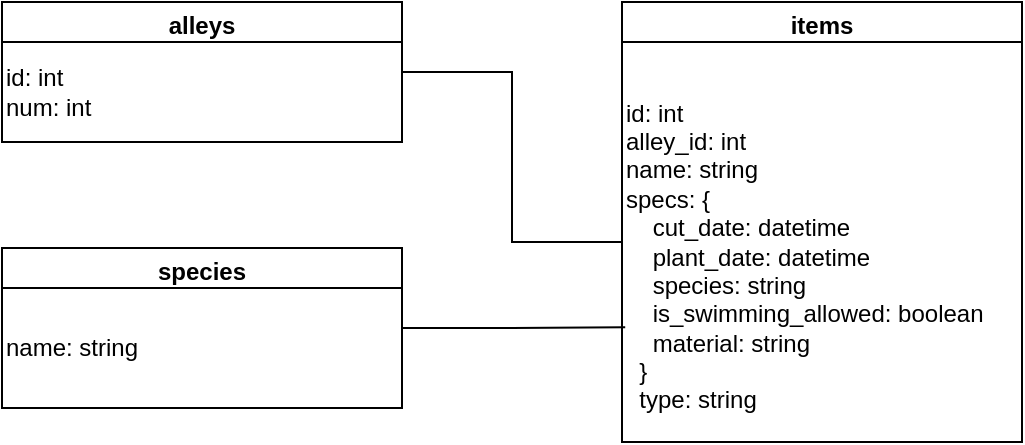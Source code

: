 <mxfile version="26.0.6">
  <diagram id="R2lEEEUBdFMjLlhIrx00" name="Page-1">
    <mxGraphModel dx="1050" dy="1657" grid="1" gridSize="10" guides="1" tooltips="1" connect="1" arrows="1" fold="1" page="1" pageScale="1" pageWidth="850" pageHeight="1100" math="0" shadow="0" extFonts="Permanent Marker^https://fonts.googleapis.com/css?family=Permanent+Marker">
      <root>
        <mxCell id="0" />
        <mxCell id="1" parent="0" />
        <mxCell id="CZUOVAuEZjuNVU-PJ07F-1" value="alleys" style="swimlane;whiteSpace=wrap;html=1;" vertex="1" parent="1">
          <mxGeometry x="140" y="-20" width="200" height="70" as="geometry" />
        </mxCell>
        <mxCell id="CZUOVAuEZjuNVU-PJ07F-3" value="id: int&lt;div&gt;num: int&lt;/div&gt;" style="rounded=0;whiteSpace=wrap;html=1;align=left;" vertex="1" parent="CZUOVAuEZjuNVU-PJ07F-1">
          <mxGeometry y="20" width="200" height="50" as="geometry" />
        </mxCell>
        <mxCell id="CZUOVAuEZjuNVU-PJ07F-4" value="items" style="swimlane;whiteSpace=wrap;html=1;" vertex="1" parent="1">
          <mxGeometry x="450" y="-20" width="200" height="220" as="geometry" />
        </mxCell>
        <mxCell id="CZUOVAuEZjuNVU-PJ07F-5" value="&lt;div style=&quot;&quot;&gt;&lt;span style=&quot;background-color: transparent; color: light-dark(rgb(0, 0, 0), rgb(255, 255, 255));&quot;&gt;&lt;br&gt;&lt;/span&gt;&lt;/div&gt;&lt;div style=&quot;&quot;&gt;&lt;span style=&quot;background-color: transparent; color: light-dark(rgb(0, 0, 0), rgb(255, 255, 255));&quot;&gt;id: int&lt;/span&gt;&lt;span style=&quot;background-color: transparent; color: light-dark(rgb(0, 0, 0), rgb(255, 255, 255));&quot;&gt;&amp;nbsp;&lt;/span&gt;&lt;/div&gt;&lt;div style=&quot;&quot;&gt;&lt;span style=&quot;background-color: transparent; color: light-dark(rgb(0, 0, 0), rgb(255, 255, 255));&quot;&gt;alley_id: int&lt;/span&gt;&lt;/div&gt;&lt;div&gt;name: string&lt;/div&gt;&lt;div&gt;specs: {&lt;/div&gt;&lt;div&gt;&amp;nbsp; &amp;nbsp; cut_date: datetime&lt;/div&gt;&lt;div&gt;&amp;nbsp; &amp;nbsp; plant_date: datetime&lt;/div&gt;&lt;div&gt;&amp;nbsp; &amp;nbsp; species: string&lt;/div&gt;&lt;div&gt;&amp;nbsp; &amp;nbsp; is_swimming_allowed: boolean&lt;/div&gt;&lt;div&gt;&amp;nbsp; &amp;nbsp; material: string&lt;/div&gt;&lt;div&gt;&amp;nbsp; }&lt;/div&gt;&lt;div&gt;&amp;nbsp; type: string&lt;/div&gt;" style="rounded=0;whiteSpace=wrap;html=1;align=left;" vertex="1" parent="CZUOVAuEZjuNVU-PJ07F-4">
          <mxGeometry y="20" width="200" height="200" as="geometry" />
        </mxCell>
        <mxCell id="CZUOVAuEZjuNVU-PJ07F-6" value="species" style="swimlane;whiteSpace=wrap;html=1;" vertex="1" parent="1">
          <mxGeometry x="140" y="103" width="200" height="80" as="geometry" />
        </mxCell>
        <mxCell id="CZUOVAuEZjuNVU-PJ07F-7" value="name: string" style="rounded=0;whiteSpace=wrap;html=1;align=left;" vertex="1" parent="CZUOVAuEZjuNVU-PJ07F-6">
          <mxGeometry y="20" width="200" height="60" as="geometry" />
        </mxCell>
        <mxCell id="CZUOVAuEZjuNVU-PJ07F-8" value="" style="endArrow=none;html=1;rounded=0;entryX=0;entryY=0.5;entryDx=0;entryDy=0;exitX=1;exitY=0.5;exitDx=0;exitDy=0;edgeStyle=orthogonalEdgeStyle;" edge="1" parent="1" source="CZUOVAuEZjuNVU-PJ07F-1" target="CZUOVAuEZjuNVU-PJ07F-5">
          <mxGeometry width="50" height="50" relative="1" as="geometry">
            <mxPoint x="400" y="200" as="sourcePoint" />
            <mxPoint x="450" y="150" as="targetPoint" />
          </mxGeometry>
        </mxCell>
        <mxCell id="CZUOVAuEZjuNVU-PJ07F-9" value="" style="endArrow=none;html=1;rounded=0;entryX=0.008;entryY=0.713;entryDx=0;entryDy=0;entryPerimeter=0;exitX=1;exitY=0.5;exitDx=0;exitDy=0;edgeStyle=orthogonalEdgeStyle;" edge="1" parent="1" source="CZUOVAuEZjuNVU-PJ07F-6" target="CZUOVAuEZjuNVU-PJ07F-5">
          <mxGeometry width="50" height="50" relative="1" as="geometry">
            <mxPoint x="400" y="200" as="sourcePoint" />
            <mxPoint x="450" y="150" as="targetPoint" />
          </mxGeometry>
        </mxCell>
      </root>
    </mxGraphModel>
  </diagram>
</mxfile>
